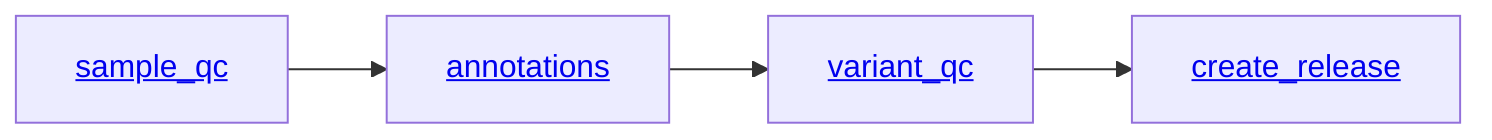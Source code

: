 flowchart LR;
  sample_qc["<a class="reference internal" href='sample_qc/index.html'>sample_qc</a>"];
  annotations["<a class="reference internal" href='annotations/index.html'>annotations</a>"];
  variant_qc["<a class="reference internal" href='variant_qc/index.html'>variant_qc</a>"];
  create_release["<a class="reference internal" href='create_release/index.html'>create_release</a>"];
  sample_qc --> annotations;
  annotations --> variant_qc;
  variant_qc --> create_release;
